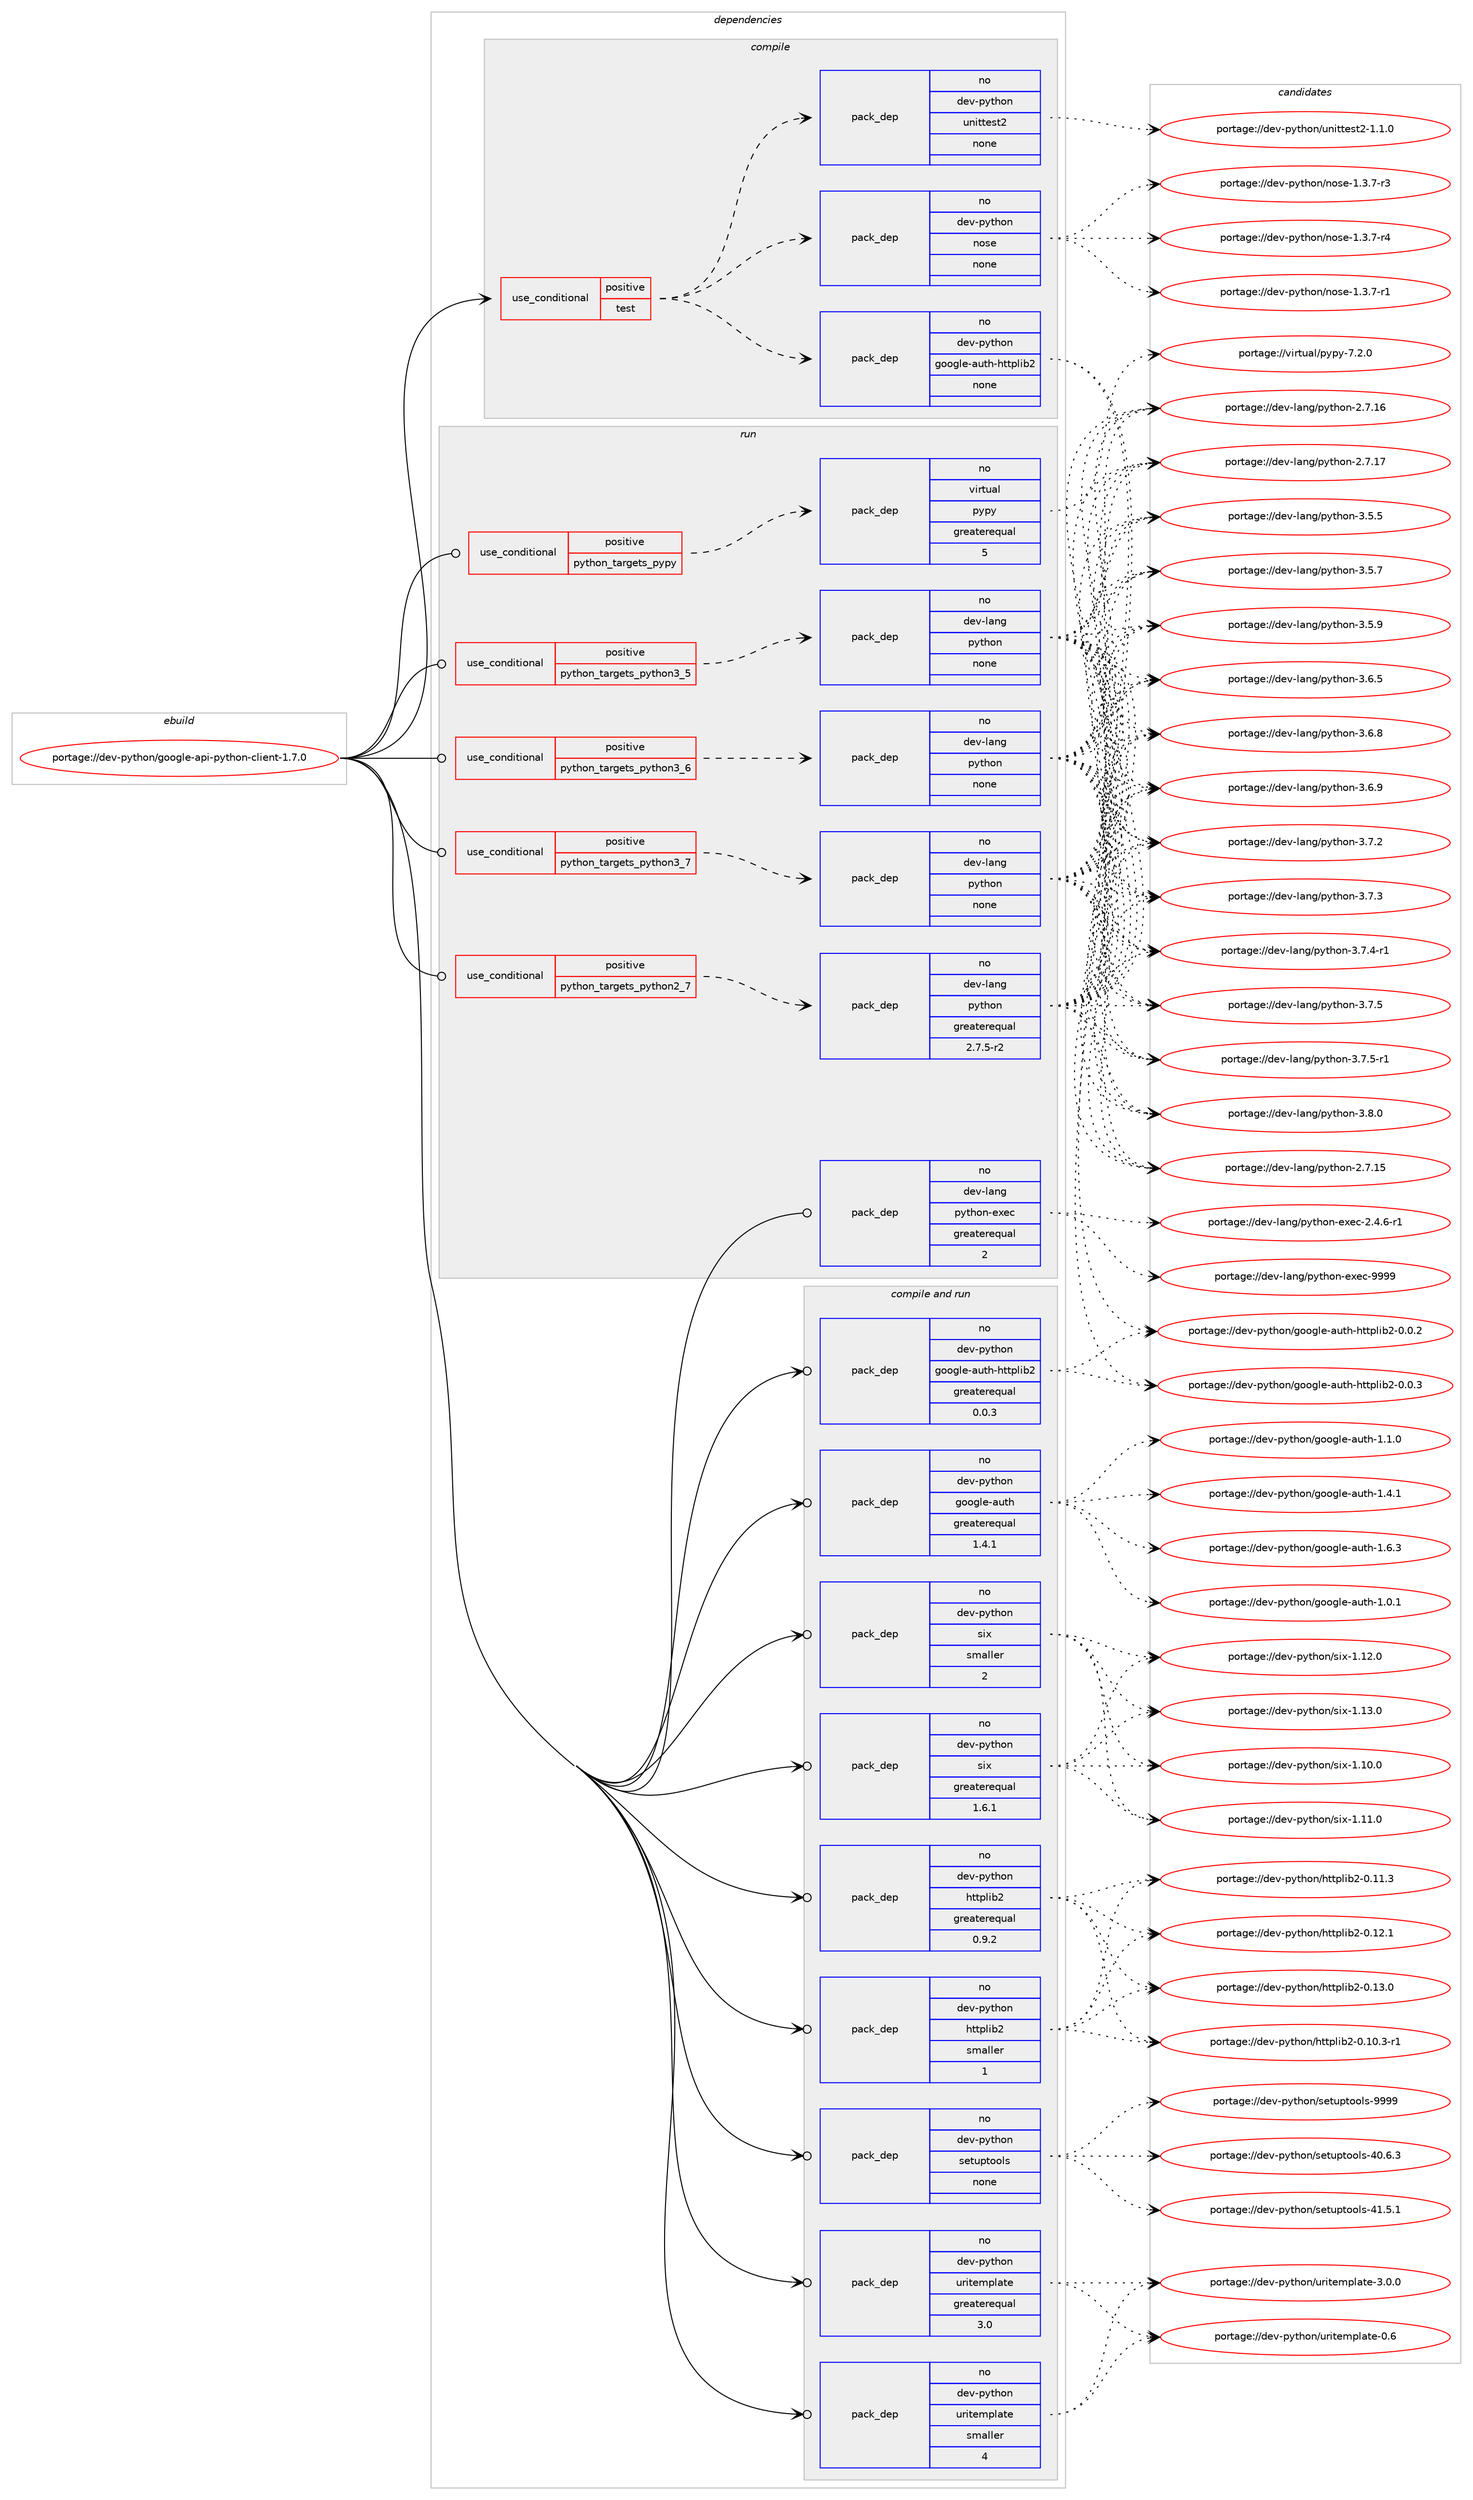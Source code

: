 digraph prolog {

# *************
# Graph options
# *************

newrank=true;
concentrate=true;
compound=true;
graph [rankdir=LR,fontname=Helvetica,fontsize=10,ranksep=1.5];#, ranksep=2.5, nodesep=0.2];
edge  [arrowhead=vee];
node  [fontname=Helvetica,fontsize=10];

# **********
# The ebuild
# **********

subgraph cluster_leftcol {
color=gray;
rank=same;
label=<<i>ebuild</i>>;
id [label="portage://dev-python/google-api-python-client-1.7.0", color=red, width=4, href="../dev-python/google-api-python-client-1.7.0.svg"];
}

# ****************
# The dependencies
# ****************

subgraph cluster_midcol {
color=gray;
label=<<i>dependencies</i>>;
subgraph cluster_compile {
fillcolor="#eeeeee";
style=filled;
label=<<i>compile</i>>;
subgraph cond29354 {
dependency141884 [label=<<TABLE BORDER="0" CELLBORDER="1" CELLSPACING="0" CELLPADDING="4"><TR><TD ROWSPAN="3" CELLPADDING="10">use_conditional</TD></TR><TR><TD>positive</TD></TR><TR><TD>test</TD></TR></TABLE>>, shape=none, color=red];
subgraph pack109211 {
dependency141885 [label=<<TABLE BORDER="0" CELLBORDER="1" CELLSPACING="0" CELLPADDING="4" WIDTH="220"><TR><TD ROWSPAN="6" CELLPADDING="30">pack_dep</TD></TR><TR><TD WIDTH="110">no</TD></TR><TR><TD>dev-python</TD></TR><TR><TD>google-auth-httplib2</TD></TR><TR><TD>none</TD></TR><TR><TD></TD></TR></TABLE>>, shape=none, color=blue];
}
dependency141884:e -> dependency141885:w [weight=20,style="dashed",arrowhead="vee"];
subgraph pack109212 {
dependency141886 [label=<<TABLE BORDER="0" CELLBORDER="1" CELLSPACING="0" CELLPADDING="4" WIDTH="220"><TR><TD ROWSPAN="6" CELLPADDING="30">pack_dep</TD></TR><TR><TD WIDTH="110">no</TD></TR><TR><TD>dev-python</TD></TR><TR><TD>nose</TD></TR><TR><TD>none</TD></TR><TR><TD></TD></TR></TABLE>>, shape=none, color=blue];
}
dependency141884:e -> dependency141886:w [weight=20,style="dashed",arrowhead="vee"];
subgraph pack109213 {
dependency141887 [label=<<TABLE BORDER="0" CELLBORDER="1" CELLSPACING="0" CELLPADDING="4" WIDTH="220"><TR><TD ROWSPAN="6" CELLPADDING="30">pack_dep</TD></TR><TR><TD WIDTH="110">no</TD></TR><TR><TD>dev-python</TD></TR><TR><TD>unittest2</TD></TR><TR><TD>none</TD></TR><TR><TD></TD></TR></TABLE>>, shape=none, color=blue];
}
dependency141884:e -> dependency141887:w [weight=20,style="dashed",arrowhead="vee"];
}
id:e -> dependency141884:w [weight=20,style="solid",arrowhead="vee"];
}
subgraph cluster_compileandrun {
fillcolor="#eeeeee";
style=filled;
label=<<i>compile and run</i>>;
subgraph pack109214 {
dependency141888 [label=<<TABLE BORDER="0" CELLBORDER="1" CELLSPACING="0" CELLPADDING="4" WIDTH="220"><TR><TD ROWSPAN="6" CELLPADDING="30">pack_dep</TD></TR><TR><TD WIDTH="110">no</TD></TR><TR><TD>dev-python</TD></TR><TR><TD>google-auth</TD></TR><TR><TD>greaterequal</TD></TR><TR><TD>1.4.1</TD></TR></TABLE>>, shape=none, color=blue];
}
id:e -> dependency141888:w [weight=20,style="solid",arrowhead="odotvee"];
subgraph pack109215 {
dependency141889 [label=<<TABLE BORDER="0" CELLBORDER="1" CELLSPACING="0" CELLPADDING="4" WIDTH="220"><TR><TD ROWSPAN="6" CELLPADDING="30">pack_dep</TD></TR><TR><TD WIDTH="110">no</TD></TR><TR><TD>dev-python</TD></TR><TR><TD>google-auth-httplib2</TD></TR><TR><TD>greaterequal</TD></TR><TR><TD>0.0.3</TD></TR></TABLE>>, shape=none, color=blue];
}
id:e -> dependency141889:w [weight=20,style="solid",arrowhead="odotvee"];
subgraph pack109216 {
dependency141890 [label=<<TABLE BORDER="0" CELLBORDER="1" CELLSPACING="0" CELLPADDING="4" WIDTH="220"><TR><TD ROWSPAN="6" CELLPADDING="30">pack_dep</TD></TR><TR><TD WIDTH="110">no</TD></TR><TR><TD>dev-python</TD></TR><TR><TD>httplib2</TD></TR><TR><TD>greaterequal</TD></TR><TR><TD>0.9.2</TD></TR></TABLE>>, shape=none, color=blue];
}
id:e -> dependency141890:w [weight=20,style="solid",arrowhead="odotvee"];
subgraph pack109217 {
dependency141891 [label=<<TABLE BORDER="0" CELLBORDER="1" CELLSPACING="0" CELLPADDING="4" WIDTH="220"><TR><TD ROWSPAN="6" CELLPADDING="30">pack_dep</TD></TR><TR><TD WIDTH="110">no</TD></TR><TR><TD>dev-python</TD></TR><TR><TD>httplib2</TD></TR><TR><TD>smaller</TD></TR><TR><TD>1</TD></TR></TABLE>>, shape=none, color=blue];
}
id:e -> dependency141891:w [weight=20,style="solid",arrowhead="odotvee"];
subgraph pack109218 {
dependency141892 [label=<<TABLE BORDER="0" CELLBORDER="1" CELLSPACING="0" CELLPADDING="4" WIDTH="220"><TR><TD ROWSPAN="6" CELLPADDING="30">pack_dep</TD></TR><TR><TD WIDTH="110">no</TD></TR><TR><TD>dev-python</TD></TR><TR><TD>setuptools</TD></TR><TR><TD>none</TD></TR><TR><TD></TD></TR></TABLE>>, shape=none, color=blue];
}
id:e -> dependency141892:w [weight=20,style="solid",arrowhead="odotvee"];
subgraph pack109219 {
dependency141893 [label=<<TABLE BORDER="0" CELLBORDER="1" CELLSPACING="0" CELLPADDING="4" WIDTH="220"><TR><TD ROWSPAN="6" CELLPADDING="30">pack_dep</TD></TR><TR><TD WIDTH="110">no</TD></TR><TR><TD>dev-python</TD></TR><TR><TD>six</TD></TR><TR><TD>greaterequal</TD></TR><TR><TD>1.6.1</TD></TR></TABLE>>, shape=none, color=blue];
}
id:e -> dependency141893:w [weight=20,style="solid",arrowhead="odotvee"];
subgraph pack109220 {
dependency141894 [label=<<TABLE BORDER="0" CELLBORDER="1" CELLSPACING="0" CELLPADDING="4" WIDTH="220"><TR><TD ROWSPAN="6" CELLPADDING="30">pack_dep</TD></TR><TR><TD WIDTH="110">no</TD></TR><TR><TD>dev-python</TD></TR><TR><TD>six</TD></TR><TR><TD>smaller</TD></TR><TR><TD>2</TD></TR></TABLE>>, shape=none, color=blue];
}
id:e -> dependency141894:w [weight=20,style="solid",arrowhead="odotvee"];
subgraph pack109221 {
dependency141895 [label=<<TABLE BORDER="0" CELLBORDER="1" CELLSPACING="0" CELLPADDING="4" WIDTH="220"><TR><TD ROWSPAN="6" CELLPADDING="30">pack_dep</TD></TR><TR><TD WIDTH="110">no</TD></TR><TR><TD>dev-python</TD></TR><TR><TD>uritemplate</TD></TR><TR><TD>greaterequal</TD></TR><TR><TD>3.0</TD></TR></TABLE>>, shape=none, color=blue];
}
id:e -> dependency141895:w [weight=20,style="solid",arrowhead="odotvee"];
subgraph pack109222 {
dependency141896 [label=<<TABLE BORDER="0" CELLBORDER="1" CELLSPACING="0" CELLPADDING="4" WIDTH="220"><TR><TD ROWSPAN="6" CELLPADDING="30">pack_dep</TD></TR><TR><TD WIDTH="110">no</TD></TR><TR><TD>dev-python</TD></TR><TR><TD>uritemplate</TD></TR><TR><TD>smaller</TD></TR><TR><TD>4</TD></TR></TABLE>>, shape=none, color=blue];
}
id:e -> dependency141896:w [weight=20,style="solid",arrowhead="odotvee"];
}
subgraph cluster_run {
fillcolor="#eeeeee";
style=filled;
label=<<i>run</i>>;
subgraph cond29355 {
dependency141897 [label=<<TABLE BORDER="0" CELLBORDER="1" CELLSPACING="0" CELLPADDING="4"><TR><TD ROWSPAN="3" CELLPADDING="10">use_conditional</TD></TR><TR><TD>positive</TD></TR><TR><TD>python_targets_pypy</TD></TR></TABLE>>, shape=none, color=red];
subgraph pack109223 {
dependency141898 [label=<<TABLE BORDER="0" CELLBORDER="1" CELLSPACING="0" CELLPADDING="4" WIDTH="220"><TR><TD ROWSPAN="6" CELLPADDING="30">pack_dep</TD></TR><TR><TD WIDTH="110">no</TD></TR><TR><TD>virtual</TD></TR><TR><TD>pypy</TD></TR><TR><TD>greaterequal</TD></TR><TR><TD>5</TD></TR></TABLE>>, shape=none, color=blue];
}
dependency141897:e -> dependency141898:w [weight=20,style="dashed",arrowhead="vee"];
}
id:e -> dependency141897:w [weight=20,style="solid",arrowhead="odot"];
subgraph cond29356 {
dependency141899 [label=<<TABLE BORDER="0" CELLBORDER="1" CELLSPACING="0" CELLPADDING="4"><TR><TD ROWSPAN="3" CELLPADDING="10">use_conditional</TD></TR><TR><TD>positive</TD></TR><TR><TD>python_targets_python2_7</TD></TR></TABLE>>, shape=none, color=red];
subgraph pack109224 {
dependency141900 [label=<<TABLE BORDER="0" CELLBORDER="1" CELLSPACING="0" CELLPADDING="4" WIDTH="220"><TR><TD ROWSPAN="6" CELLPADDING="30">pack_dep</TD></TR><TR><TD WIDTH="110">no</TD></TR><TR><TD>dev-lang</TD></TR><TR><TD>python</TD></TR><TR><TD>greaterequal</TD></TR><TR><TD>2.7.5-r2</TD></TR></TABLE>>, shape=none, color=blue];
}
dependency141899:e -> dependency141900:w [weight=20,style="dashed",arrowhead="vee"];
}
id:e -> dependency141899:w [weight=20,style="solid",arrowhead="odot"];
subgraph cond29357 {
dependency141901 [label=<<TABLE BORDER="0" CELLBORDER="1" CELLSPACING="0" CELLPADDING="4"><TR><TD ROWSPAN="3" CELLPADDING="10">use_conditional</TD></TR><TR><TD>positive</TD></TR><TR><TD>python_targets_python3_5</TD></TR></TABLE>>, shape=none, color=red];
subgraph pack109225 {
dependency141902 [label=<<TABLE BORDER="0" CELLBORDER="1" CELLSPACING="0" CELLPADDING="4" WIDTH="220"><TR><TD ROWSPAN="6" CELLPADDING="30">pack_dep</TD></TR><TR><TD WIDTH="110">no</TD></TR><TR><TD>dev-lang</TD></TR><TR><TD>python</TD></TR><TR><TD>none</TD></TR><TR><TD></TD></TR></TABLE>>, shape=none, color=blue];
}
dependency141901:e -> dependency141902:w [weight=20,style="dashed",arrowhead="vee"];
}
id:e -> dependency141901:w [weight=20,style="solid",arrowhead="odot"];
subgraph cond29358 {
dependency141903 [label=<<TABLE BORDER="0" CELLBORDER="1" CELLSPACING="0" CELLPADDING="4"><TR><TD ROWSPAN="3" CELLPADDING="10">use_conditional</TD></TR><TR><TD>positive</TD></TR><TR><TD>python_targets_python3_6</TD></TR></TABLE>>, shape=none, color=red];
subgraph pack109226 {
dependency141904 [label=<<TABLE BORDER="0" CELLBORDER="1" CELLSPACING="0" CELLPADDING="4" WIDTH="220"><TR><TD ROWSPAN="6" CELLPADDING="30">pack_dep</TD></TR><TR><TD WIDTH="110">no</TD></TR><TR><TD>dev-lang</TD></TR><TR><TD>python</TD></TR><TR><TD>none</TD></TR><TR><TD></TD></TR></TABLE>>, shape=none, color=blue];
}
dependency141903:e -> dependency141904:w [weight=20,style="dashed",arrowhead="vee"];
}
id:e -> dependency141903:w [weight=20,style="solid",arrowhead="odot"];
subgraph cond29359 {
dependency141905 [label=<<TABLE BORDER="0" CELLBORDER="1" CELLSPACING="0" CELLPADDING="4"><TR><TD ROWSPAN="3" CELLPADDING="10">use_conditional</TD></TR><TR><TD>positive</TD></TR><TR><TD>python_targets_python3_7</TD></TR></TABLE>>, shape=none, color=red];
subgraph pack109227 {
dependency141906 [label=<<TABLE BORDER="0" CELLBORDER="1" CELLSPACING="0" CELLPADDING="4" WIDTH="220"><TR><TD ROWSPAN="6" CELLPADDING="30">pack_dep</TD></TR><TR><TD WIDTH="110">no</TD></TR><TR><TD>dev-lang</TD></TR><TR><TD>python</TD></TR><TR><TD>none</TD></TR><TR><TD></TD></TR></TABLE>>, shape=none, color=blue];
}
dependency141905:e -> dependency141906:w [weight=20,style="dashed",arrowhead="vee"];
}
id:e -> dependency141905:w [weight=20,style="solid",arrowhead="odot"];
subgraph pack109228 {
dependency141907 [label=<<TABLE BORDER="0" CELLBORDER="1" CELLSPACING="0" CELLPADDING="4" WIDTH="220"><TR><TD ROWSPAN="6" CELLPADDING="30">pack_dep</TD></TR><TR><TD WIDTH="110">no</TD></TR><TR><TD>dev-lang</TD></TR><TR><TD>python-exec</TD></TR><TR><TD>greaterequal</TD></TR><TR><TD>2</TD></TR></TABLE>>, shape=none, color=blue];
}
id:e -> dependency141907:w [weight=20,style="solid",arrowhead="odot"];
}
}

# **************
# The candidates
# **************

subgraph cluster_choices {
rank=same;
color=gray;
label=<<i>candidates</i>>;

subgraph choice109211 {
color=black;
nodesep=1;
choiceportage10010111845112121116104111110471031111111031081014597117116104451041161161121081059850454846484650 [label="portage://dev-python/google-auth-httplib2-0.0.2", color=red, width=4,href="../dev-python/google-auth-httplib2-0.0.2.svg"];
choiceportage10010111845112121116104111110471031111111031081014597117116104451041161161121081059850454846484651 [label="portage://dev-python/google-auth-httplib2-0.0.3", color=red, width=4,href="../dev-python/google-auth-httplib2-0.0.3.svg"];
dependency141885:e -> choiceportage10010111845112121116104111110471031111111031081014597117116104451041161161121081059850454846484650:w [style=dotted,weight="100"];
dependency141885:e -> choiceportage10010111845112121116104111110471031111111031081014597117116104451041161161121081059850454846484651:w [style=dotted,weight="100"];
}
subgraph choice109212 {
color=black;
nodesep=1;
choiceportage10010111845112121116104111110471101111151014549465146554511449 [label="portage://dev-python/nose-1.3.7-r1", color=red, width=4,href="../dev-python/nose-1.3.7-r1.svg"];
choiceportage10010111845112121116104111110471101111151014549465146554511451 [label="portage://dev-python/nose-1.3.7-r3", color=red, width=4,href="../dev-python/nose-1.3.7-r3.svg"];
choiceportage10010111845112121116104111110471101111151014549465146554511452 [label="portage://dev-python/nose-1.3.7-r4", color=red, width=4,href="../dev-python/nose-1.3.7-r4.svg"];
dependency141886:e -> choiceportage10010111845112121116104111110471101111151014549465146554511449:w [style=dotted,weight="100"];
dependency141886:e -> choiceportage10010111845112121116104111110471101111151014549465146554511451:w [style=dotted,weight="100"];
dependency141886:e -> choiceportage10010111845112121116104111110471101111151014549465146554511452:w [style=dotted,weight="100"];
}
subgraph choice109213 {
color=black;
nodesep=1;
choiceportage100101118451121211161041111104711711010511611610111511650454946494648 [label="portage://dev-python/unittest2-1.1.0", color=red, width=4,href="../dev-python/unittest2-1.1.0.svg"];
dependency141887:e -> choiceportage100101118451121211161041111104711711010511611610111511650454946494648:w [style=dotted,weight="100"];
}
subgraph choice109214 {
color=black;
nodesep=1;
choiceportage10010111845112121116104111110471031111111031081014597117116104454946484649 [label="portage://dev-python/google-auth-1.0.1", color=red, width=4,href="../dev-python/google-auth-1.0.1.svg"];
choiceportage10010111845112121116104111110471031111111031081014597117116104454946494648 [label="portage://dev-python/google-auth-1.1.0", color=red, width=4,href="../dev-python/google-auth-1.1.0.svg"];
choiceportage10010111845112121116104111110471031111111031081014597117116104454946524649 [label="portage://dev-python/google-auth-1.4.1", color=red, width=4,href="../dev-python/google-auth-1.4.1.svg"];
choiceportage10010111845112121116104111110471031111111031081014597117116104454946544651 [label="portage://dev-python/google-auth-1.6.3", color=red, width=4,href="../dev-python/google-auth-1.6.3.svg"];
dependency141888:e -> choiceportage10010111845112121116104111110471031111111031081014597117116104454946484649:w [style=dotted,weight="100"];
dependency141888:e -> choiceportage10010111845112121116104111110471031111111031081014597117116104454946494648:w [style=dotted,weight="100"];
dependency141888:e -> choiceportage10010111845112121116104111110471031111111031081014597117116104454946524649:w [style=dotted,weight="100"];
dependency141888:e -> choiceportage10010111845112121116104111110471031111111031081014597117116104454946544651:w [style=dotted,weight="100"];
}
subgraph choice109215 {
color=black;
nodesep=1;
choiceportage10010111845112121116104111110471031111111031081014597117116104451041161161121081059850454846484650 [label="portage://dev-python/google-auth-httplib2-0.0.2", color=red, width=4,href="../dev-python/google-auth-httplib2-0.0.2.svg"];
choiceportage10010111845112121116104111110471031111111031081014597117116104451041161161121081059850454846484651 [label="portage://dev-python/google-auth-httplib2-0.0.3", color=red, width=4,href="../dev-python/google-auth-httplib2-0.0.3.svg"];
dependency141889:e -> choiceportage10010111845112121116104111110471031111111031081014597117116104451041161161121081059850454846484650:w [style=dotted,weight="100"];
dependency141889:e -> choiceportage10010111845112121116104111110471031111111031081014597117116104451041161161121081059850454846484651:w [style=dotted,weight="100"];
}
subgraph choice109216 {
color=black;
nodesep=1;
choiceportage10010111845112121116104111110471041161161121081059850454846494846514511449 [label="portage://dev-python/httplib2-0.10.3-r1", color=red, width=4,href="../dev-python/httplib2-0.10.3-r1.svg"];
choiceportage1001011184511212111610411111047104116116112108105985045484649494651 [label="portage://dev-python/httplib2-0.11.3", color=red, width=4,href="../dev-python/httplib2-0.11.3.svg"];
choiceportage1001011184511212111610411111047104116116112108105985045484649504649 [label="portage://dev-python/httplib2-0.12.1", color=red, width=4,href="../dev-python/httplib2-0.12.1.svg"];
choiceportage1001011184511212111610411111047104116116112108105985045484649514648 [label="portage://dev-python/httplib2-0.13.0", color=red, width=4,href="../dev-python/httplib2-0.13.0.svg"];
dependency141890:e -> choiceportage10010111845112121116104111110471041161161121081059850454846494846514511449:w [style=dotted,weight="100"];
dependency141890:e -> choiceportage1001011184511212111610411111047104116116112108105985045484649494651:w [style=dotted,weight="100"];
dependency141890:e -> choiceportage1001011184511212111610411111047104116116112108105985045484649504649:w [style=dotted,weight="100"];
dependency141890:e -> choiceportage1001011184511212111610411111047104116116112108105985045484649514648:w [style=dotted,weight="100"];
}
subgraph choice109217 {
color=black;
nodesep=1;
choiceportage10010111845112121116104111110471041161161121081059850454846494846514511449 [label="portage://dev-python/httplib2-0.10.3-r1", color=red, width=4,href="../dev-python/httplib2-0.10.3-r1.svg"];
choiceportage1001011184511212111610411111047104116116112108105985045484649494651 [label="portage://dev-python/httplib2-0.11.3", color=red, width=4,href="../dev-python/httplib2-0.11.3.svg"];
choiceportage1001011184511212111610411111047104116116112108105985045484649504649 [label="portage://dev-python/httplib2-0.12.1", color=red, width=4,href="../dev-python/httplib2-0.12.1.svg"];
choiceportage1001011184511212111610411111047104116116112108105985045484649514648 [label="portage://dev-python/httplib2-0.13.0", color=red, width=4,href="../dev-python/httplib2-0.13.0.svg"];
dependency141891:e -> choiceportage10010111845112121116104111110471041161161121081059850454846494846514511449:w [style=dotted,weight="100"];
dependency141891:e -> choiceportage1001011184511212111610411111047104116116112108105985045484649494651:w [style=dotted,weight="100"];
dependency141891:e -> choiceportage1001011184511212111610411111047104116116112108105985045484649504649:w [style=dotted,weight="100"];
dependency141891:e -> choiceportage1001011184511212111610411111047104116116112108105985045484649514648:w [style=dotted,weight="100"];
}
subgraph choice109218 {
color=black;
nodesep=1;
choiceportage100101118451121211161041111104711510111611711211611111110811545524846544651 [label="portage://dev-python/setuptools-40.6.3", color=red, width=4,href="../dev-python/setuptools-40.6.3.svg"];
choiceportage100101118451121211161041111104711510111611711211611111110811545524946534649 [label="portage://dev-python/setuptools-41.5.1", color=red, width=4,href="../dev-python/setuptools-41.5.1.svg"];
choiceportage10010111845112121116104111110471151011161171121161111111081154557575757 [label="portage://dev-python/setuptools-9999", color=red, width=4,href="../dev-python/setuptools-9999.svg"];
dependency141892:e -> choiceportage100101118451121211161041111104711510111611711211611111110811545524846544651:w [style=dotted,weight="100"];
dependency141892:e -> choiceportage100101118451121211161041111104711510111611711211611111110811545524946534649:w [style=dotted,weight="100"];
dependency141892:e -> choiceportage10010111845112121116104111110471151011161171121161111111081154557575757:w [style=dotted,weight="100"];
}
subgraph choice109219 {
color=black;
nodesep=1;
choiceportage100101118451121211161041111104711510512045494649484648 [label="portage://dev-python/six-1.10.0", color=red, width=4,href="../dev-python/six-1.10.0.svg"];
choiceportage100101118451121211161041111104711510512045494649494648 [label="portage://dev-python/six-1.11.0", color=red, width=4,href="../dev-python/six-1.11.0.svg"];
choiceportage100101118451121211161041111104711510512045494649504648 [label="portage://dev-python/six-1.12.0", color=red, width=4,href="../dev-python/six-1.12.0.svg"];
choiceportage100101118451121211161041111104711510512045494649514648 [label="portage://dev-python/six-1.13.0", color=red, width=4,href="../dev-python/six-1.13.0.svg"];
dependency141893:e -> choiceportage100101118451121211161041111104711510512045494649484648:w [style=dotted,weight="100"];
dependency141893:e -> choiceportage100101118451121211161041111104711510512045494649494648:w [style=dotted,weight="100"];
dependency141893:e -> choiceportage100101118451121211161041111104711510512045494649504648:w [style=dotted,weight="100"];
dependency141893:e -> choiceportage100101118451121211161041111104711510512045494649514648:w [style=dotted,weight="100"];
}
subgraph choice109220 {
color=black;
nodesep=1;
choiceportage100101118451121211161041111104711510512045494649484648 [label="portage://dev-python/six-1.10.0", color=red, width=4,href="../dev-python/six-1.10.0.svg"];
choiceportage100101118451121211161041111104711510512045494649494648 [label="portage://dev-python/six-1.11.0", color=red, width=4,href="../dev-python/six-1.11.0.svg"];
choiceportage100101118451121211161041111104711510512045494649504648 [label="portage://dev-python/six-1.12.0", color=red, width=4,href="../dev-python/six-1.12.0.svg"];
choiceportage100101118451121211161041111104711510512045494649514648 [label="portage://dev-python/six-1.13.0", color=red, width=4,href="../dev-python/six-1.13.0.svg"];
dependency141894:e -> choiceportage100101118451121211161041111104711510512045494649484648:w [style=dotted,weight="100"];
dependency141894:e -> choiceportage100101118451121211161041111104711510512045494649494648:w [style=dotted,weight="100"];
dependency141894:e -> choiceportage100101118451121211161041111104711510512045494649504648:w [style=dotted,weight="100"];
dependency141894:e -> choiceportage100101118451121211161041111104711510512045494649514648:w [style=dotted,weight="100"];
}
subgraph choice109221 {
color=black;
nodesep=1;
choiceportage10010111845112121116104111110471171141051161011091121089711610145484654 [label="portage://dev-python/uritemplate-0.6", color=red, width=4,href="../dev-python/uritemplate-0.6.svg"];
choiceportage100101118451121211161041111104711711410511610110911210897116101455146484648 [label="portage://dev-python/uritemplate-3.0.0", color=red, width=4,href="../dev-python/uritemplate-3.0.0.svg"];
dependency141895:e -> choiceportage10010111845112121116104111110471171141051161011091121089711610145484654:w [style=dotted,weight="100"];
dependency141895:e -> choiceportage100101118451121211161041111104711711410511610110911210897116101455146484648:w [style=dotted,weight="100"];
}
subgraph choice109222 {
color=black;
nodesep=1;
choiceportage10010111845112121116104111110471171141051161011091121089711610145484654 [label="portage://dev-python/uritemplate-0.6", color=red, width=4,href="../dev-python/uritemplate-0.6.svg"];
choiceportage100101118451121211161041111104711711410511610110911210897116101455146484648 [label="portage://dev-python/uritemplate-3.0.0", color=red, width=4,href="../dev-python/uritemplate-3.0.0.svg"];
dependency141896:e -> choiceportage10010111845112121116104111110471171141051161011091121089711610145484654:w [style=dotted,weight="100"];
dependency141896:e -> choiceportage100101118451121211161041111104711711410511610110911210897116101455146484648:w [style=dotted,weight="100"];
}
subgraph choice109223 {
color=black;
nodesep=1;
choiceportage1181051141161179710847112121112121455546504648 [label="portage://virtual/pypy-7.2.0", color=red, width=4,href="../virtual/pypy-7.2.0.svg"];
dependency141898:e -> choiceportage1181051141161179710847112121112121455546504648:w [style=dotted,weight="100"];
}
subgraph choice109224 {
color=black;
nodesep=1;
choiceportage10010111845108971101034711212111610411111045504655464953 [label="portage://dev-lang/python-2.7.15", color=red, width=4,href="../dev-lang/python-2.7.15.svg"];
choiceportage10010111845108971101034711212111610411111045504655464954 [label="portage://dev-lang/python-2.7.16", color=red, width=4,href="../dev-lang/python-2.7.16.svg"];
choiceportage10010111845108971101034711212111610411111045504655464955 [label="portage://dev-lang/python-2.7.17", color=red, width=4,href="../dev-lang/python-2.7.17.svg"];
choiceportage100101118451089711010347112121116104111110455146534653 [label="portage://dev-lang/python-3.5.5", color=red, width=4,href="../dev-lang/python-3.5.5.svg"];
choiceportage100101118451089711010347112121116104111110455146534655 [label="portage://dev-lang/python-3.5.7", color=red, width=4,href="../dev-lang/python-3.5.7.svg"];
choiceportage100101118451089711010347112121116104111110455146534657 [label="portage://dev-lang/python-3.5.9", color=red, width=4,href="../dev-lang/python-3.5.9.svg"];
choiceportage100101118451089711010347112121116104111110455146544653 [label="portage://dev-lang/python-3.6.5", color=red, width=4,href="../dev-lang/python-3.6.5.svg"];
choiceportage100101118451089711010347112121116104111110455146544656 [label="portage://dev-lang/python-3.6.8", color=red, width=4,href="../dev-lang/python-3.6.8.svg"];
choiceportage100101118451089711010347112121116104111110455146544657 [label="portage://dev-lang/python-3.6.9", color=red, width=4,href="../dev-lang/python-3.6.9.svg"];
choiceportage100101118451089711010347112121116104111110455146554650 [label="portage://dev-lang/python-3.7.2", color=red, width=4,href="../dev-lang/python-3.7.2.svg"];
choiceportage100101118451089711010347112121116104111110455146554651 [label="portage://dev-lang/python-3.7.3", color=red, width=4,href="../dev-lang/python-3.7.3.svg"];
choiceportage1001011184510897110103471121211161041111104551465546524511449 [label="portage://dev-lang/python-3.7.4-r1", color=red, width=4,href="../dev-lang/python-3.7.4-r1.svg"];
choiceportage100101118451089711010347112121116104111110455146554653 [label="portage://dev-lang/python-3.7.5", color=red, width=4,href="../dev-lang/python-3.7.5.svg"];
choiceportage1001011184510897110103471121211161041111104551465546534511449 [label="portage://dev-lang/python-3.7.5-r1", color=red, width=4,href="../dev-lang/python-3.7.5-r1.svg"];
choiceportage100101118451089711010347112121116104111110455146564648 [label="portage://dev-lang/python-3.8.0", color=red, width=4,href="../dev-lang/python-3.8.0.svg"];
dependency141900:e -> choiceportage10010111845108971101034711212111610411111045504655464953:w [style=dotted,weight="100"];
dependency141900:e -> choiceportage10010111845108971101034711212111610411111045504655464954:w [style=dotted,weight="100"];
dependency141900:e -> choiceportage10010111845108971101034711212111610411111045504655464955:w [style=dotted,weight="100"];
dependency141900:e -> choiceportage100101118451089711010347112121116104111110455146534653:w [style=dotted,weight="100"];
dependency141900:e -> choiceportage100101118451089711010347112121116104111110455146534655:w [style=dotted,weight="100"];
dependency141900:e -> choiceportage100101118451089711010347112121116104111110455146534657:w [style=dotted,weight="100"];
dependency141900:e -> choiceportage100101118451089711010347112121116104111110455146544653:w [style=dotted,weight="100"];
dependency141900:e -> choiceportage100101118451089711010347112121116104111110455146544656:w [style=dotted,weight="100"];
dependency141900:e -> choiceportage100101118451089711010347112121116104111110455146544657:w [style=dotted,weight="100"];
dependency141900:e -> choiceportage100101118451089711010347112121116104111110455146554650:w [style=dotted,weight="100"];
dependency141900:e -> choiceportage100101118451089711010347112121116104111110455146554651:w [style=dotted,weight="100"];
dependency141900:e -> choiceportage1001011184510897110103471121211161041111104551465546524511449:w [style=dotted,weight="100"];
dependency141900:e -> choiceportage100101118451089711010347112121116104111110455146554653:w [style=dotted,weight="100"];
dependency141900:e -> choiceportage1001011184510897110103471121211161041111104551465546534511449:w [style=dotted,weight="100"];
dependency141900:e -> choiceportage100101118451089711010347112121116104111110455146564648:w [style=dotted,weight="100"];
}
subgraph choice109225 {
color=black;
nodesep=1;
choiceportage10010111845108971101034711212111610411111045504655464953 [label="portage://dev-lang/python-2.7.15", color=red, width=4,href="../dev-lang/python-2.7.15.svg"];
choiceportage10010111845108971101034711212111610411111045504655464954 [label="portage://dev-lang/python-2.7.16", color=red, width=4,href="../dev-lang/python-2.7.16.svg"];
choiceportage10010111845108971101034711212111610411111045504655464955 [label="portage://dev-lang/python-2.7.17", color=red, width=4,href="../dev-lang/python-2.7.17.svg"];
choiceportage100101118451089711010347112121116104111110455146534653 [label="portage://dev-lang/python-3.5.5", color=red, width=4,href="../dev-lang/python-3.5.5.svg"];
choiceportage100101118451089711010347112121116104111110455146534655 [label="portage://dev-lang/python-3.5.7", color=red, width=4,href="../dev-lang/python-3.5.7.svg"];
choiceportage100101118451089711010347112121116104111110455146534657 [label="portage://dev-lang/python-3.5.9", color=red, width=4,href="../dev-lang/python-3.5.9.svg"];
choiceportage100101118451089711010347112121116104111110455146544653 [label="portage://dev-lang/python-3.6.5", color=red, width=4,href="../dev-lang/python-3.6.5.svg"];
choiceportage100101118451089711010347112121116104111110455146544656 [label="portage://dev-lang/python-3.6.8", color=red, width=4,href="../dev-lang/python-3.6.8.svg"];
choiceportage100101118451089711010347112121116104111110455146544657 [label="portage://dev-lang/python-3.6.9", color=red, width=4,href="../dev-lang/python-3.6.9.svg"];
choiceportage100101118451089711010347112121116104111110455146554650 [label="portage://dev-lang/python-3.7.2", color=red, width=4,href="../dev-lang/python-3.7.2.svg"];
choiceportage100101118451089711010347112121116104111110455146554651 [label="portage://dev-lang/python-3.7.3", color=red, width=4,href="../dev-lang/python-3.7.3.svg"];
choiceportage1001011184510897110103471121211161041111104551465546524511449 [label="portage://dev-lang/python-3.7.4-r1", color=red, width=4,href="../dev-lang/python-3.7.4-r1.svg"];
choiceportage100101118451089711010347112121116104111110455146554653 [label="portage://dev-lang/python-3.7.5", color=red, width=4,href="../dev-lang/python-3.7.5.svg"];
choiceportage1001011184510897110103471121211161041111104551465546534511449 [label="portage://dev-lang/python-3.7.5-r1", color=red, width=4,href="../dev-lang/python-3.7.5-r1.svg"];
choiceportage100101118451089711010347112121116104111110455146564648 [label="portage://dev-lang/python-3.8.0", color=red, width=4,href="../dev-lang/python-3.8.0.svg"];
dependency141902:e -> choiceportage10010111845108971101034711212111610411111045504655464953:w [style=dotted,weight="100"];
dependency141902:e -> choiceportage10010111845108971101034711212111610411111045504655464954:w [style=dotted,weight="100"];
dependency141902:e -> choiceportage10010111845108971101034711212111610411111045504655464955:w [style=dotted,weight="100"];
dependency141902:e -> choiceportage100101118451089711010347112121116104111110455146534653:w [style=dotted,weight="100"];
dependency141902:e -> choiceportage100101118451089711010347112121116104111110455146534655:w [style=dotted,weight="100"];
dependency141902:e -> choiceportage100101118451089711010347112121116104111110455146534657:w [style=dotted,weight="100"];
dependency141902:e -> choiceportage100101118451089711010347112121116104111110455146544653:w [style=dotted,weight="100"];
dependency141902:e -> choiceportage100101118451089711010347112121116104111110455146544656:w [style=dotted,weight="100"];
dependency141902:e -> choiceportage100101118451089711010347112121116104111110455146544657:w [style=dotted,weight="100"];
dependency141902:e -> choiceportage100101118451089711010347112121116104111110455146554650:w [style=dotted,weight="100"];
dependency141902:e -> choiceportage100101118451089711010347112121116104111110455146554651:w [style=dotted,weight="100"];
dependency141902:e -> choiceportage1001011184510897110103471121211161041111104551465546524511449:w [style=dotted,weight="100"];
dependency141902:e -> choiceportage100101118451089711010347112121116104111110455146554653:w [style=dotted,weight="100"];
dependency141902:e -> choiceportage1001011184510897110103471121211161041111104551465546534511449:w [style=dotted,weight="100"];
dependency141902:e -> choiceportage100101118451089711010347112121116104111110455146564648:w [style=dotted,weight="100"];
}
subgraph choice109226 {
color=black;
nodesep=1;
choiceportage10010111845108971101034711212111610411111045504655464953 [label="portage://dev-lang/python-2.7.15", color=red, width=4,href="../dev-lang/python-2.7.15.svg"];
choiceportage10010111845108971101034711212111610411111045504655464954 [label="portage://dev-lang/python-2.7.16", color=red, width=4,href="../dev-lang/python-2.7.16.svg"];
choiceportage10010111845108971101034711212111610411111045504655464955 [label="portage://dev-lang/python-2.7.17", color=red, width=4,href="../dev-lang/python-2.7.17.svg"];
choiceportage100101118451089711010347112121116104111110455146534653 [label="portage://dev-lang/python-3.5.5", color=red, width=4,href="../dev-lang/python-3.5.5.svg"];
choiceportage100101118451089711010347112121116104111110455146534655 [label="portage://dev-lang/python-3.5.7", color=red, width=4,href="../dev-lang/python-3.5.7.svg"];
choiceportage100101118451089711010347112121116104111110455146534657 [label="portage://dev-lang/python-3.5.9", color=red, width=4,href="../dev-lang/python-3.5.9.svg"];
choiceportage100101118451089711010347112121116104111110455146544653 [label="portage://dev-lang/python-3.6.5", color=red, width=4,href="../dev-lang/python-3.6.5.svg"];
choiceportage100101118451089711010347112121116104111110455146544656 [label="portage://dev-lang/python-3.6.8", color=red, width=4,href="../dev-lang/python-3.6.8.svg"];
choiceportage100101118451089711010347112121116104111110455146544657 [label="portage://dev-lang/python-3.6.9", color=red, width=4,href="../dev-lang/python-3.6.9.svg"];
choiceportage100101118451089711010347112121116104111110455146554650 [label="portage://dev-lang/python-3.7.2", color=red, width=4,href="../dev-lang/python-3.7.2.svg"];
choiceportage100101118451089711010347112121116104111110455146554651 [label="portage://dev-lang/python-3.7.3", color=red, width=4,href="../dev-lang/python-3.7.3.svg"];
choiceportage1001011184510897110103471121211161041111104551465546524511449 [label="portage://dev-lang/python-3.7.4-r1", color=red, width=4,href="../dev-lang/python-3.7.4-r1.svg"];
choiceportage100101118451089711010347112121116104111110455146554653 [label="portage://dev-lang/python-3.7.5", color=red, width=4,href="../dev-lang/python-3.7.5.svg"];
choiceportage1001011184510897110103471121211161041111104551465546534511449 [label="portage://dev-lang/python-3.7.5-r1", color=red, width=4,href="../dev-lang/python-3.7.5-r1.svg"];
choiceportage100101118451089711010347112121116104111110455146564648 [label="portage://dev-lang/python-3.8.0", color=red, width=4,href="../dev-lang/python-3.8.0.svg"];
dependency141904:e -> choiceportage10010111845108971101034711212111610411111045504655464953:w [style=dotted,weight="100"];
dependency141904:e -> choiceportage10010111845108971101034711212111610411111045504655464954:w [style=dotted,weight="100"];
dependency141904:e -> choiceportage10010111845108971101034711212111610411111045504655464955:w [style=dotted,weight="100"];
dependency141904:e -> choiceportage100101118451089711010347112121116104111110455146534653:w [style=dotted,weight="100"];
dependency141904:e -> choiceportage100101118451089711010347112121116104111110455146534655:w [style=dotted,weight="100"];
dependency141904:e -> choiceportage100101118451089711010347112121116104111110455146534657:w [style=dotted,weight="100"];
dependency141904:e -> choiceportage100101118451089711010347112121116104111110455146544653:w [style=dotted,weight="100"];
dependency141904:e -> choiceportage100101118451089711010347112121116104111110455146544656:w [style=dotted,weight="100"];
dependency141904:e -> choiceportage100101118451089711010347112121116104111110455146544657:w [style=dotted,weight="100"];
dependency141904:e -> choiceportage100101118451089711010347112121116104111110455146554650:w [style=dotted,weight="100"];
dependency141904:e -> choiceportage100101118451089711010347112121116104111110455146554651:w [style=dotted,weight="100"];
dependency141904:e -> choiceportage1001011184510897110103471121211161041111104551465546524511449:w [style=dotted,weight="100"];
dependency141904:e -> choiceportage100101118451089711010347112121116104111110455146554653:w [style=dotted,weight="100"];
dependency141904:e -> choiceportage1001011184510897110103471121211161041111104551465546534511449:w [style=dotted,weight="100"];
dependency141904:e -> choiceportage100101118451089711010347112121116104111110455146564648:w [style=dotted,weight="100"];
}
subgraph choice109227 {
color=black;
nodesep=1;
choiceportage10010111845108971101034711212111610411111045504655464953 [label="portage://dev-lang/python-2.7.15", color=red, width=4,href="../dev-lang/python-2.7.15.svg"];
choiceportage10010111845108971101034711212111610411111045504655464954 [label="portage://dev-lang/python-2.7.16", color=red, width=4,href="../dev-lang/python-2.7.16.svg"];
choiceportage10010111845108971101034711212111610411111045504655464955 [label="portage://dev-lang/python-2.7.17", color=red, width=4,href="../dev-lang/python-2.7.17.svg"];
choiceportage100101118451089711010347112121116104111110455146534653 [label="portage://dev-lang/python-3.5.5", color=red, width=4,href="../dev-lang/python-3.5.5.svg"];
choiceportage100101118451089711010347112121116104111110455146534655 [label="portage://dev-lang/python-3.5.7", color=red, width=4,href="../dev-lang/python-3.5.7.svg"];
choiceportage100101118451089711010347112121116104111110455146534657 [label="portage://dev-lang/python-3.5.9", color=red, width=4,href="../dev-lang/python-3.5.9.svg"];
choiceportage100101118451089711010347112121116104111110455146544653 [label="portage://dev-lang/python-3.6.5", color=red, width=4,href="../dev-lang/python-3.6.5.svg"];
choiceportage100101118451089711010347112121116104111110455146544656 [label="portage://dev-lang/python-3.6.8", color=red, width=4,href="../dev-lang/python-3.6.8.svg"];
choiceportage100101118451089711010347112121116104111110455146544657 [label="portage://dev-lang/python-3.6.9", color=red, width=4,href="../dev-lang/python-3.6.9.svg"];
choiceportage100101118451089711010347112121116104111110455146554650 [label="portage://dev-lang/python-3.7.2", color=red, width=4,href="../dev-lang/python-3.7.2.svg"];
choiceportage100101118451089711010347112121116104111110455146554651 [label="portage://dev-lang/python-3.7.3", color=red, width=4,href="../dev-lang/python-3.7.3.svg"];
choiceportage1001011184510897110103471121211161041111104551465546524511449 [label="portage://dev-lang/python-3.7.4-r1", color=red, width=4,href="../dev-lang/python-3.7.4-r1.svg"];
choiceportage100101118451089711010347112121116104111110455146554653 [label="portage://dev-lang/python-3.7.5", color=red, width=4,href="../dev-lang/python-3.7.5.svg"];
choiceportage1001011184510897110103471121211161041111104551465546534511449 [label="portage://dev-lang/python-3.7.5-r1", color=red, width=4,href="../dev-lang/python-3.7.5-r1.svg"];
choiceportage100101118451089711010347112121116104111110455146564648 [label="portage://dev-lang/python-3.8.0", color=red, width=4,href="../dev-lang/python-3.8.0.svg"];
dependency141906:e -> choiceportage10010111845108971101034711212111610411111045504655464953:w [style=dotted,weight="100"];
dependency141906:e -> choiceportage10010111845108971101034711212111610411111045504655464954:w [style=dotted,weight="100"];
dependency141906:e -> choiceportage10010111845108971101034711212111610411111045504655464955:w [style=dotted,weight="100"];
dependency141906:e -> choiceportage100101118451089711010347112121116104111110455146534653:w [style=dotted,weight="100"];
dependency141906:e -> choiceportage100101118451089711010347112121116104111110455146534655:w [style=dotted,weight="100"];
dependency141906:e -> choiceportage100101118451089711010347112121116104111110455146534657:w [style=dotted,weight="100"];
dependency141906:e -> choiceportage100101118451089711010347112121116104111110455146544653:w [style=dotted,weight="100"];
dependency141906:e -> choiceportage100101118451089711010347112121116104111110455146544656:w [style=dotted,weight="100"];
dependency141906:e -> choiceportage100101118451089711010347112121116104111110455146544657:w [style=dotted,weight="100"];
dependency141906:e -> choiceportage100101118451089711010347112121116104111110455146554650:w [style=dotted,weight="100"];
dependency141906:e -> choiceportage100101118451089711010347112121116104111110455146554651:w [style=dotted,weight="100"];
dependency141906:e -> choiceportage1001011184510897110103471121211161041111104551465546524511449:w [style=dotted,weight="100"];
dependency141906:e -> choiceportage100101118451089711010347112121116104111110455146554653:w [style=dotted,weight="100"];
dependency141906:e -> choiceportage1001011184510897110103471121211161041111104551465546534511449:w [style=dotted,weight="100"];
dependency141906:e -> choiceportage100101118451089711010347112121116104111110455146564648:w [style=dotted,weight="100"];
}
subgraph choice109228 {
color=black;
nodesep=1;
choiceportage10010111845108971101034711212111610411111045101120101994550465246544511449 [label="portage://dev-lang/python-exec-2.4.6-r1", color=red, width=4,href="../dev-lang/python-exec-2.4.6-r1.svg"];
choiceportage10010111845108971101034711212111610411111045101120101994557575757 [label="portage://dev-lang/python-exec-9999", color=red, width=4,href="../dev-lang/python-exec-9999.svg"];
dependency141907:e -> choiceportage10010111845108971101034711212111610411111045101120101994550465246544511449:w [style=dotted,weight="100"];
dependency141907:e -> choiceportage10010111845108971101034711212111610411111045101120101994557575757:w [style=dotted,weight="100"];
}
}

}
